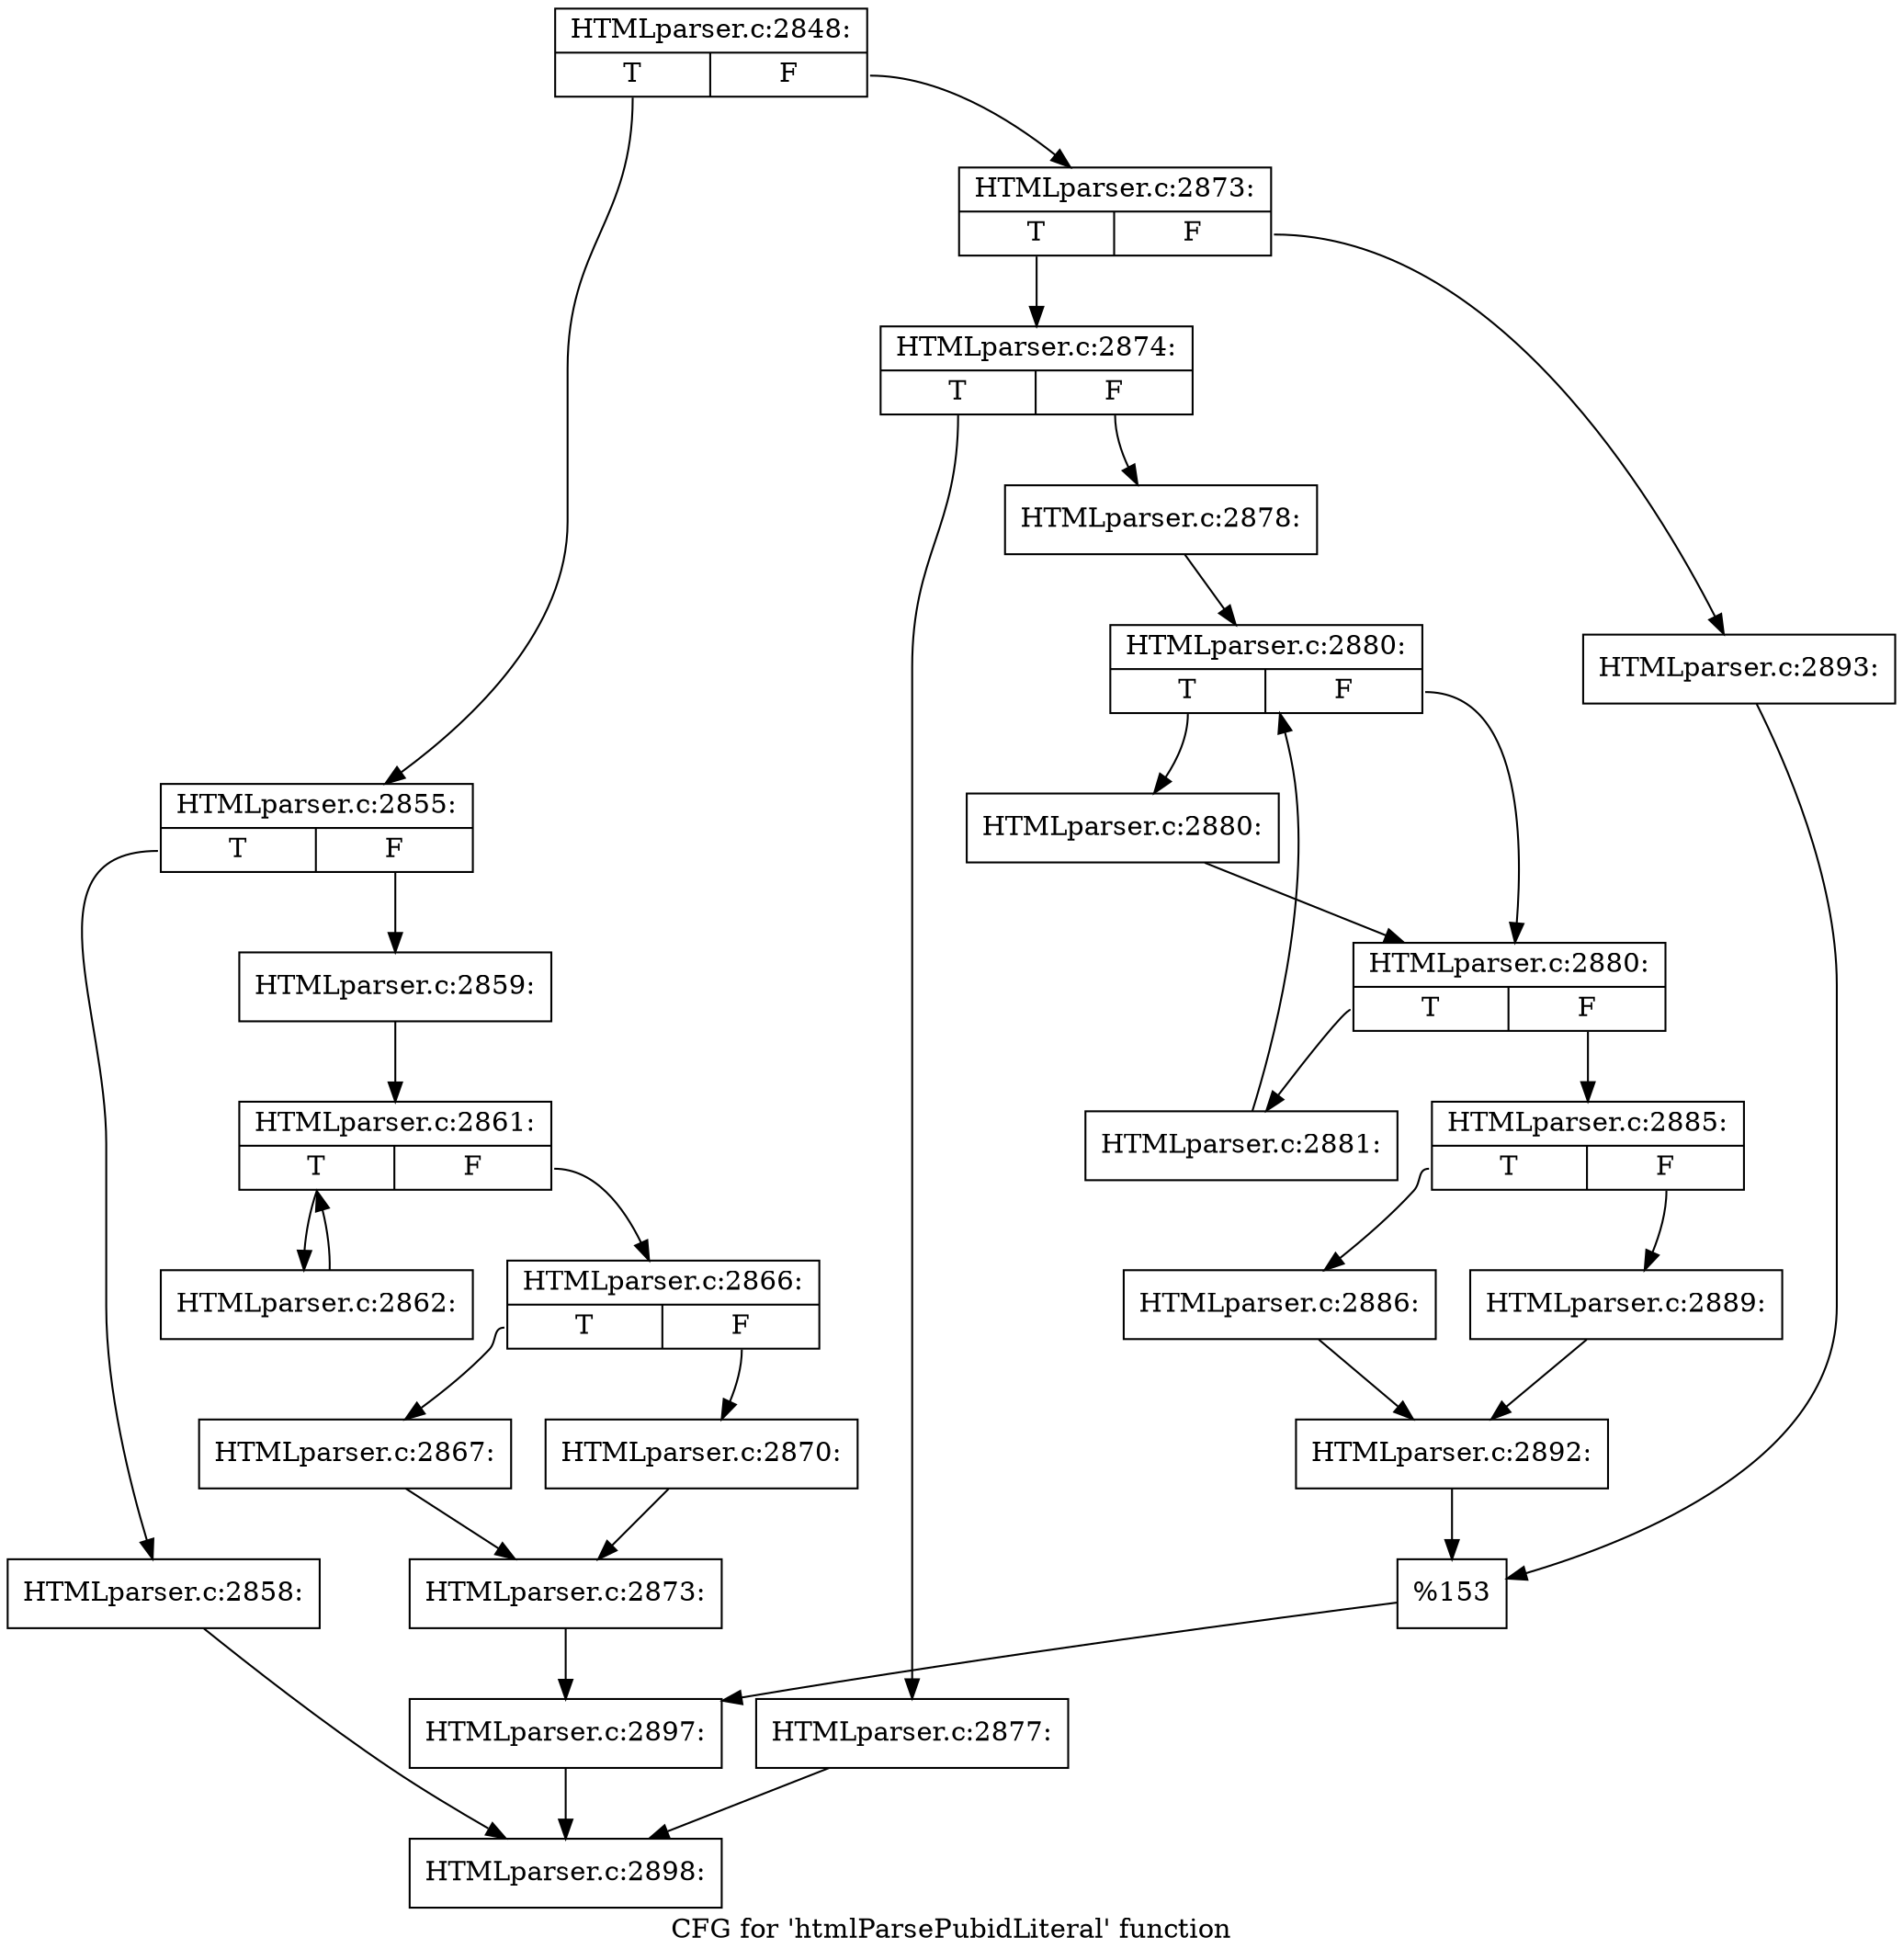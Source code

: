 digraph "CFG for 'htmlParsePubidLiteral' function" {
	label="CFG for 'htmlParsePubidLiteral' function";

	Node0x5630c6111860 [shape=record,label="{HTMLparser.c:2848:|{<s0>T|<s1>F}}"];
	Node0x5630c6111860:s0 -> Node0x5630c6112940;
	Node0x5630c6111860:s1 -> Node0x5630c61129e0;
	Node0x5630c6112940 [shape=record,label="{HTMLparser.c:2855:|{<s0>T|<s1>F}}"];
	Node0x5630c6112940:s0 -> Node0x5630c6112fe0;
	Node0x5630c6112940:s1 -> Node0x5630c6113030;
	Node0x5630c6112fe0 [shape=record,label="{HTMLparser.c:2858:}"];
	Node0x5630c6112fe0 -> Node0x5630c61118b0;
	Node0x5630c6113030 [shape=record,label="{HTMLparser.c:2859:}"];
	Node0x5630c6113030 -> Node0x5630c6113fe0;
	Node0x5630c6113fe0 [shape=record,label="{HTMLparser.c:2861:|{<s0>T|<s1>F}}"];
	Node0x5630c6113fe0:s0 -> Node0x5630c6114770;
	Node0x5630c6113fe0:s1 -> Node0x5630c6114200;
	Node0x5630c6114770 [shape=record,label="{HTMLparser.c:2862:}"];
	Node0x5630c6114770 -> Node0x5630c6113fe0;
	Node0x5630c6114200 [shape=record,label="{HTMLparser.c:2866:|{<s0>T|<s1>F}}"];
	Node0x5630c6114200:s0 -> Node0x5630c6114c90;
	Node0x5630c6114200:s1 -> Node0x5630c6114d30;
	Node0x5630c6114c90 [shape=record,label="{HTMLparser.c:2867:}"];
	Node0x5630c6114c90 -> Node0x5630c6114ce0;
	Node0x5630c6114d30 [shape=record,label="{HTMLparser.c:2870:}"];
	Node0x5630c6114d30 -> Node0x5630c6114ce0;
	Node0x5630c6114ce0 [shape=record,label="{HTMLparser.c:2873:}"];
	Node0x5630c6114ce0 -> Node0x5630c6112990;
	Node0x5630c61129e0 [shape=record,label="{HTMLparser.c:2873:|{<s0>T|<s1>F}}"];
	Node0x5630c61129e0:s0 -> Node0x5630c6116220;
	Node0x5630c61129e0:s1 -> Node0x5630c61162c0;
	Node0x5630c6116220 [shape=record,label="{HTMLparser.c:2874:|{<s0>T|<s1>F}}"];
	Node0x5630c6116220:s0 -> Node0x5630c6116a00;
	Node0x5630c6116220:s1 -> Node0x5630c6116a50;
	Node0x5630c6116a00 [shape=record,label="{HTMLparser.c:2877:}"];
	Node0x5630c6116a00 -> Node0x5630c61118b0;
	Node0x5630c6116a50 [shape=record,label="{HTMLparser.c:2878:}"];
	Node0x5630c6116a50 -> Node0x5630c6117aa0;
	Node0x5630c6117aa0 [shape=record,label="{HTMLparser.c:2880:|{<s0>T|<s1>F}}"];
	Node0x5630c6117aa0:s0 -> Node0x5630c6117d90;
	Node0x5630c6117aa0:s1 -> Node0x5630c6117d40;
	Node0x5630c6117d90 [shape=record,label="{HTMLparser.c:2880:}"];
	Node0x5630c6117d90 -> Node0x5630c6117d40;
	Node0x5630c6117d40 [shape=record,label="{HTMLparser.c:2880:|{<s0>T|<s1>F}}"];
	Node0x5630c6117d40:s0 -> Node0x5630c6118940;
	Node0x5630c6117d40:s1 -> Node0x5630c6117cc0;
	Node0x5630c6118940 [shape=record,label="{HTMLparser.c:2881:}"];
	Node0x5630c6118940 -> Node0x5630c6117aa0;
	Node0x5630c6117cc0 [shape=record,label="{HTMLparser.c:2885:|{<s0>T|<s1>F}}"];
	Node0x5630c6117cc0:s0 -> Node0x5630c6118e00;
	Node0x5630c6117cc0:s1 -> Node0x5630c6118ea0;
	Node0x5630c6118e00 [shape=record,label="{HTMLparser.c:2886:}"];
	Node0x5630c6118e00 -> Node0x5630c6118e50;
	Node0x5630c6118ea0 [shape=record,label="{HTMLparser.c:2889:}"];
	Node0x5630c6118ea0 -> Node0x5630c6118e50;
	Node0x5630c6118e50 [shape=record,label="{HTMLparser.c:2892:}"];
	Node0x5630c6118e50 -> Node0x5630c6116270;
	Node0x5630c61162c0 [shape=record,label="{HTMLparser.c:2893:}"];
	Node0x5630c61162c0 -> Node0x5630c6116270;
	Node0x5630c6116270 [shape=record,label="{%153}"];
	Node0x5630c6116270 -> Node0x5630c6112990;
	Node0x5630c6112990 [shape=record,label="{HTMLparser.c:2897:}"];
	Node0x5630c6112990 -> Node0x5630c61118b0;
	Node0x5630c61118b0 [shape=record,label="{HTMLparser.c:2898:}"];
}
